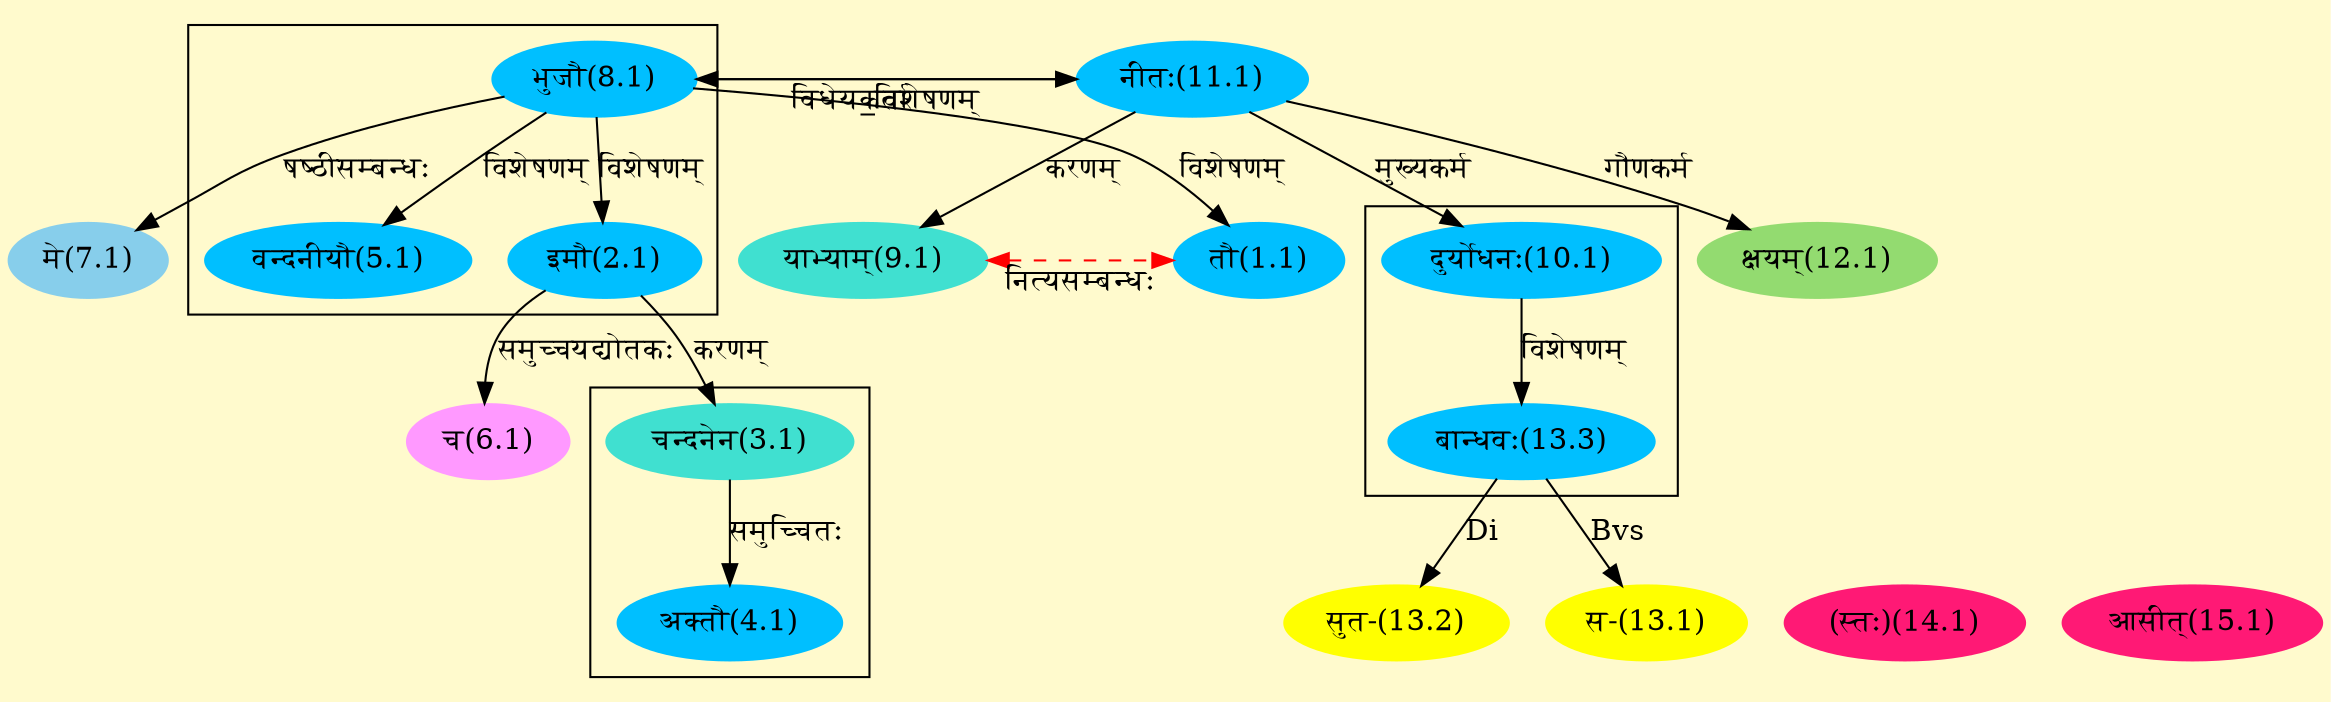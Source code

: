 digraph G{
rankdir=BT;
 compound=true;
 bgcolor="lemonchiffon1";

subgraph cluster_1{
Node1_1 [style=filled, color="#00BFFF" label = "तौ(1.1)"]
Node8_1 [style=filled, color="#00BFFF" label = "भुजौ(8.1)"]
Node2_1 [style=filled, color="#00BFFF" label = "इमौ(2.1)"]
Node5_1 [style=filled, color="#00BFFF" label = "वन्दनीयौ(5.1)"]

}

subgraph cluster_2{
Node4_1 [style=filled, color="#00BFFF" label = "अक्तौ(4.1)"]
Node3_1 [style=filled, color="#40E0D0" label = "चन्दनेन(3.1)"]

}

subgraph cluster_3{
Node13_3 [style=filled, color="#00BFFF" label = "बान्धवः(13.3)"]
Node10_1 [style=filled, color="#00BFFF" label = "दुर्योधनः(10.1)"]

}
Node3_1 [style=filled, color="#40E0D0" label = "चन्दनेन(3.1)"]
Node2_1 [style=filled, color="#00BFFF" label = "इमौ(2.1)"]
Node6_1 [style=filled, color="#FF99FF" label = "च(6.1)"]
Node7_1 [style=filled, color="#87CEEB" label = "मे(7.1)"]
Node8_1 [style=filled, color="#00BFFF" label = "भुजौ(8.1)"]
Node11_1 [style=filled, color="#00BFFF" label = "नीतः(11.1)"]
Node9_1 [style=filled, color="#40E0D0" label = "याभ्याम्(9.1)"]
Node1_1 [style=filled, color="#00BFFF" label = "तौ(1.1)"]
Node10_1 [style=filled, color="#00BFFF" label = "दुर्योधनः(10.1)"]
Node12_1 [style=filled, color="#93DB70" label = "क्षयम्(12.1)"]
Node13_1 [style=filled, color="#FFFF00" label = "स-(13.1)"]
Node13_3 [style=filled, color="#00BFFF" label = "बान्धवः(13.3)"]
Node13_2 [style=filled, color="#FFFF00" label = "सुत-(13.2)"]
Node14_1 [style=filled, color="#FF1975" label = "(स्तः)(14.1)"]
Node15_1 [style=filled, color="#FF1975" label = "आसीत्(15.1)"]
{rank = same; Node9_1; Node1_1;}
/* Start of Relations section */

Node1_1 -> Node8_1 [  label="विशेषणम्"  dir="back" ]
Node2_1 -> Node8_1 [  label="विशेषणम्"  dir="back" ]
Node3_1 -> Node2_1 [  label="करणम्"  dir="back" ]
Node4_1 -> Node3_1 [  label="समुच्चितः"  dir="back" ]
Node5_1 -> Node8_1 [  label="विशेषणम्"  dir="back" ]
Node6_1 -> Node2_1 [  label="समुच्चयद्योतकः"  dir="back" ]
Node7_1 -> Node8_1 [  label="षष्ठीसम्बन्धः"  dir="back" ]
Node8_1 -> Node11_1 [  label="कर्ता"  dir="back" ]
Node9_1 -> Node11_1 [  label="करणम्"  dir="back" ]
Node9_1 -> Node1_1 [ style=dashed color="red" label="नित्यसम्बन्धः"  dir="both" ]
Node10_1 -> Node11_1 [  label="मुख्यकर्म"  dir="back" ]
Node11_1 -> Node8_1 [  label="विधेय_विशेषणम्"  dir="back" ]
Node12_1 -> Node11_1 [  label="गौणकर्म"  dir="back" ]
Node13_1 -> Node13_3 [  label="Bvs"  dir="back" ]
Node13_2 -> Node13_3 [  label="Di"  dir="back" ]
Node13_3 -> Node10_1 [  label="विशेषणम्"  dir="back" ]
}
